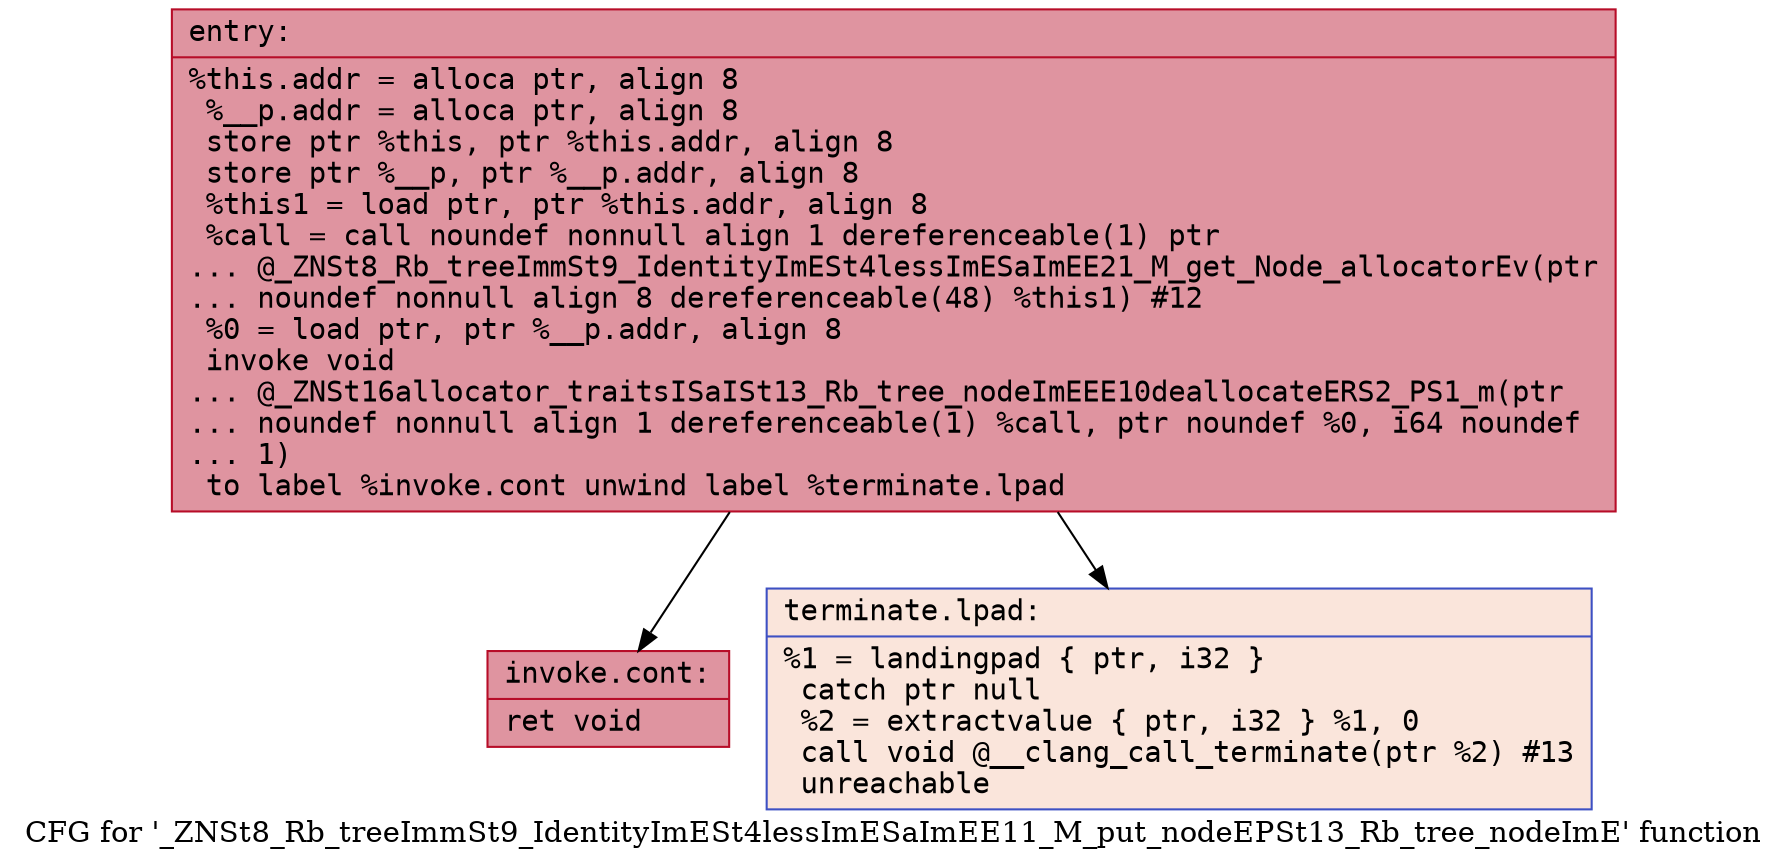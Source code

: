 digraph "CFG for '_ZNSt8_Rb_treeImmSt9_IdentityImESt4lessImESaImEE11_M_put_nodeEPSt13_Rb_tree_nodeImE' function" {
	label="CFG for '_ZNSt8_Rb_treeImmSt9_IdentityImESt4lessImESaImEE11_M_put_nodeEPSt13_Rb_tree_nodeImE' function";

	Node0x56346570cf90 [shape=record,color="#b70d28ff", style=filled, fillcolor="#b70d2870" fontname="Courier",label="{entry:\l|  %this.addr = alloca ptr, align 8\l  %__p.addr = alloca ptr, align 8\l  store ptr %this, ptr %this.addr, align 8\l  store ptr %__p, ptr %__p.addr, align 8\l  %this1 = load ptr, ptr %this.addr, align 8\l  %call = call noundef nonnull align 1 dereferenceable(1) ptr\l... @_ZNSt8_Rb_treeImmSt9_IdentityImESt4lessImESaImEE21_M_get_Node_allocatorEv(ptr\l... noundef nonnull align 8 dereferenceable(48) %this1) #12\l  %0 = load ptr, ptr %__p.addr, align 8\l  invoke void\l... @_ZNSt16allocator_traitsISaISt13_Rb_tree_nodeImEEE10deallocateERS2_PS1_m(ptr\l... noundef nonnull align 1 dereferenceable(1) %call, ptr noundef %0, i64 noundef\l... 1)\l          to label %invoke.cont unwind label %terminate.lpad\l}"];
	Node0x56346570cf90 -> Node0x56346570d450[tooltip="entry -> invoke.cont\nProbability 100.00%" ];
	Node0x56346570cf90 -> Node0x56346570d4d0[tooltip="entry -> terminate.lpad\nProbability 0.00%" ];
	Node0x56346570d450 [shape=record,color="#b70d28ff", style=filled, fillcolor="#b70d2870" fontname="Courier",label="{invoke.cont:\l|  ret void\l}"];
	Node0x56346570d4d0 [shape=record,color="#3d50c3ff", style=filled, fillcolor="#f4c5ad70" fontname="Courier",label="{terminate.lpad:\l|  %1 = landingpad \{ ptr, i32 \}\l          catch ptr null\l  %2 = extractvalue \{ ptr, i32 \} %1, 0\l  call void @__clang_call_terminate(ptr %2) #13\l  unreachable\l}"];
}

